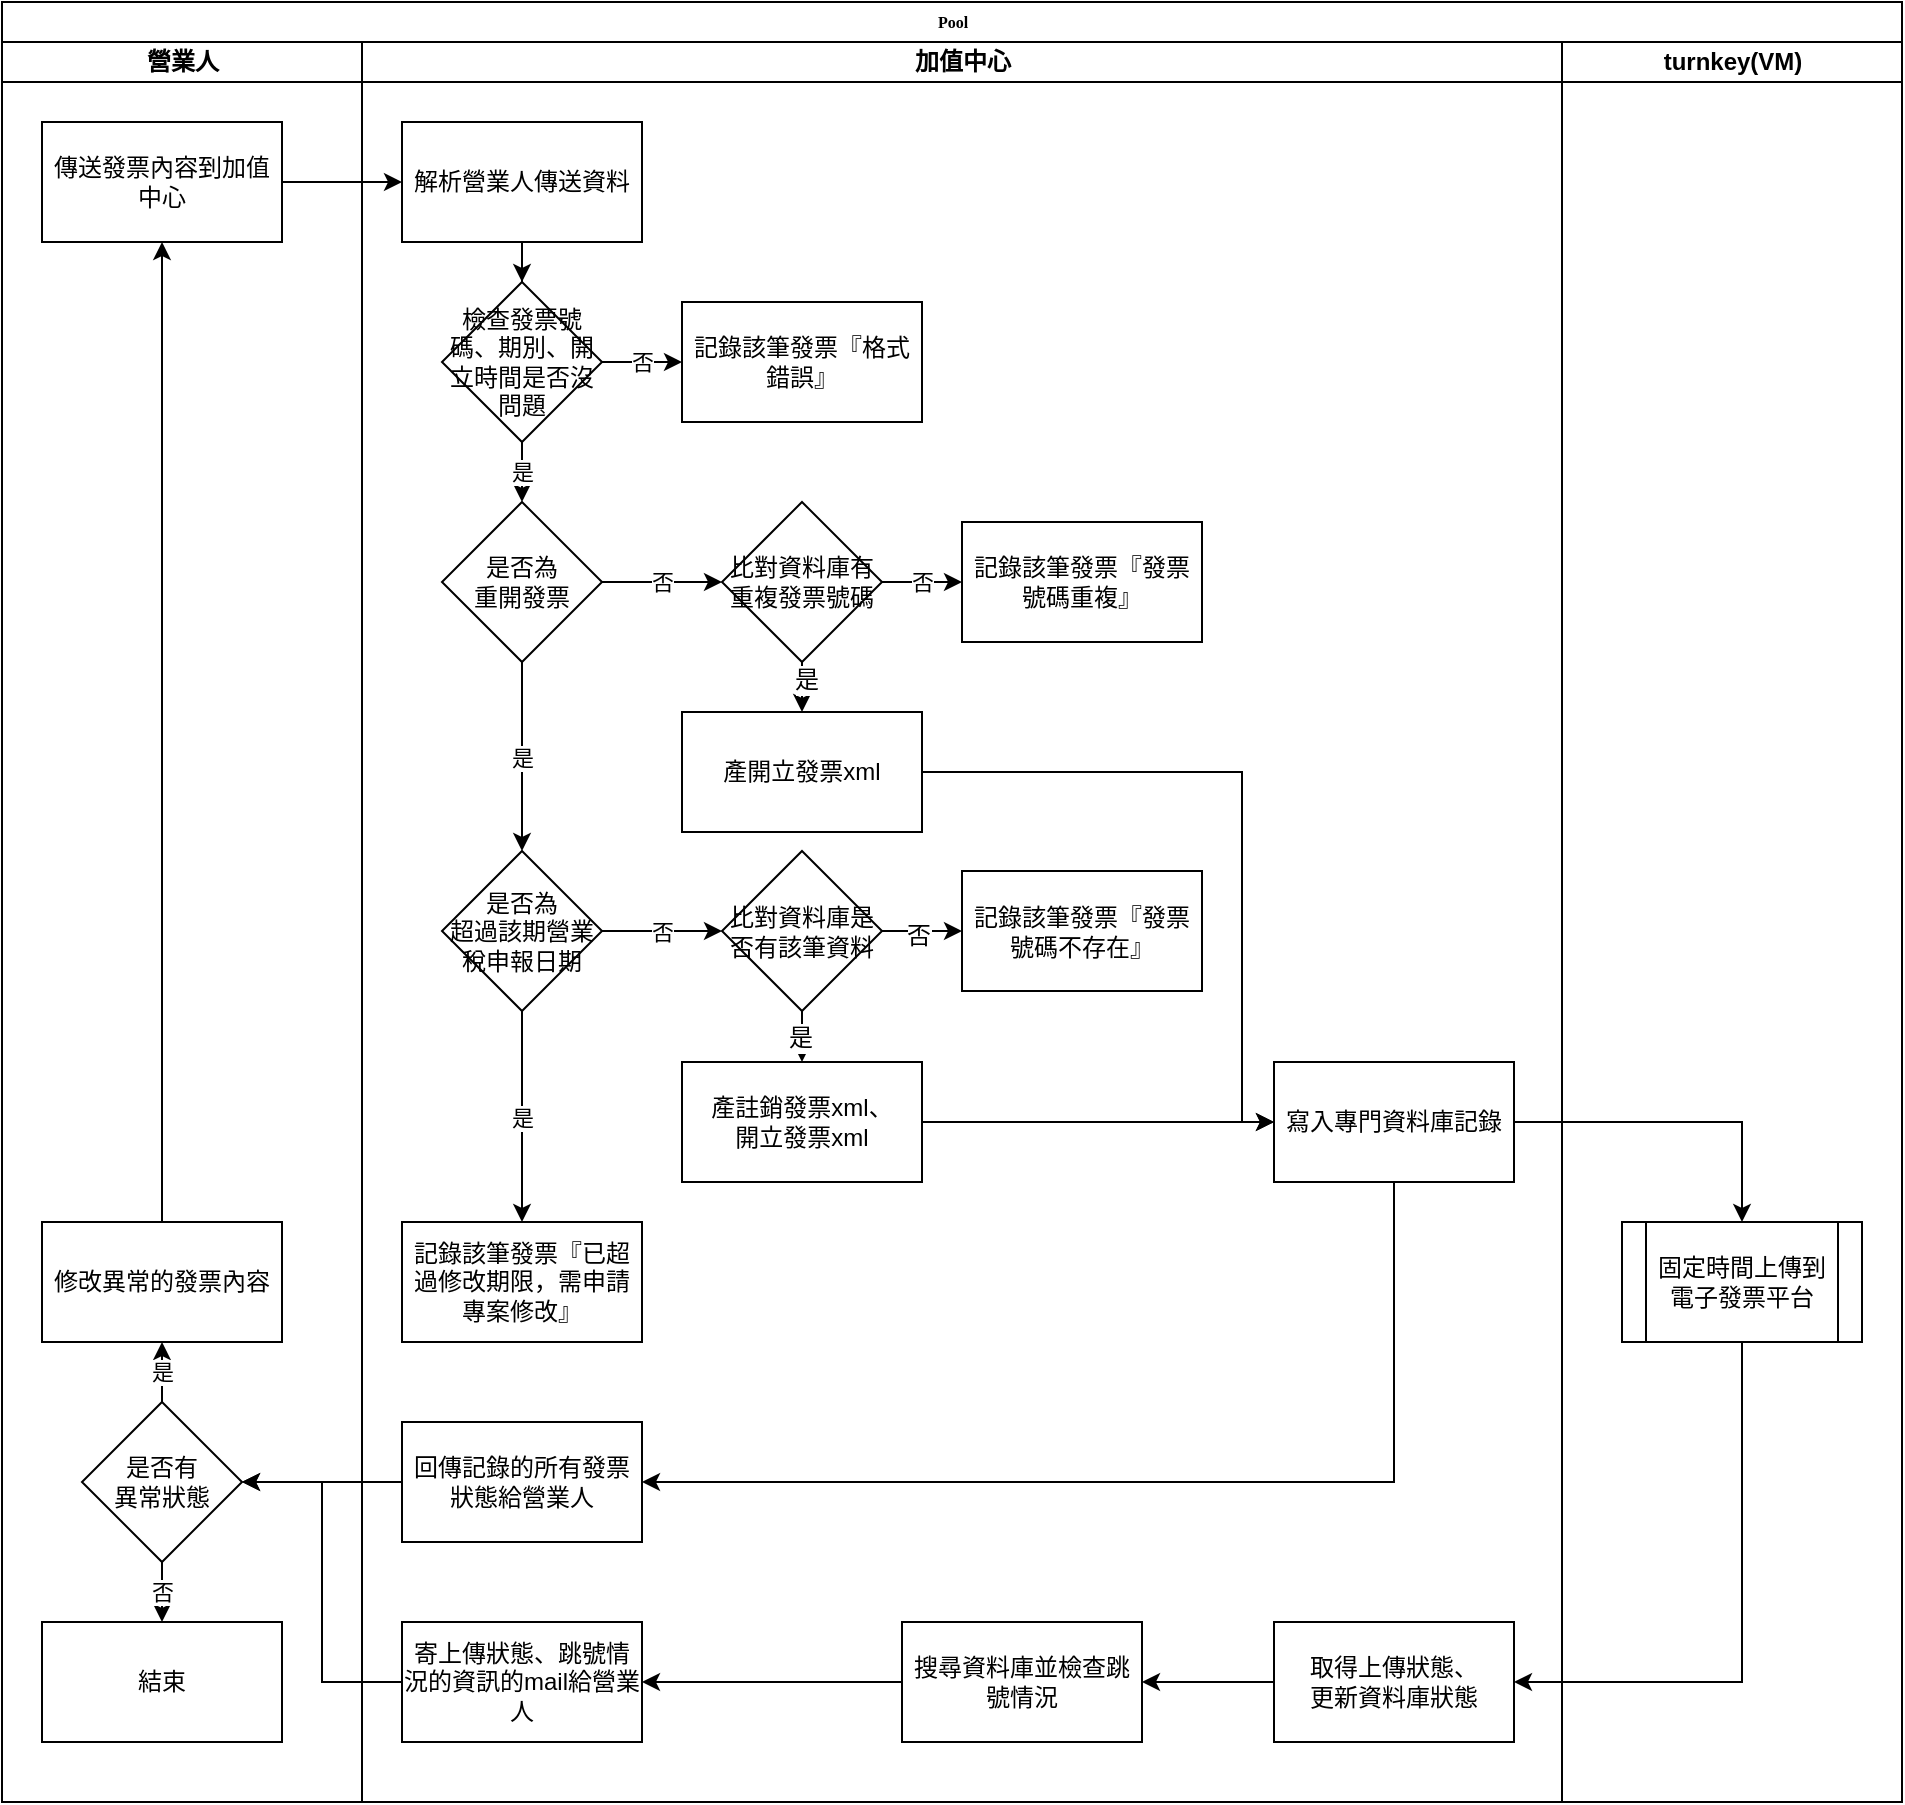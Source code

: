 <mxfile version="12.9.8" pages="5"><diagram id="g6AkhzEowUlRTLhLWxdR" name="加值中心上傳流程(目前未使用)"><mxGraphModel dx="1038" dy="548" grid="1" gridSize="10" guides="1" tooltips="1" connect="1" arrows="1" fold="1" page="1" pageScale="1" pageWidth="826" pageHeight="1169" math="0" shadow="0"><root><mxCell id="n5ZgqRKSpuOci5km3ggL-0"/><mxCell id="n5ZgqRKSpuOci5km3ggL-1" parent="n5ZgqRKSpuOci5km3ggL-0"/><mxCell id="n5ZgqRKSpuOci5km3ggL-2" value="Pool" style="swimlane;html=1;childLayout=stackLayout;startSize=20;rounded=0;shadow=0;labelBackgroundColor=none;strokeColor=#000000;strokeWidth=1;fillColor=#ffffff;fontFamily=Verdana;fontSize=8;fontColor=#000000;align=center;" parent="n5ZgqRKSpuOci5km3ggL-1" vertex="1"><mxGeometry x="70" y="80" width="950" height="900" as="geometry"/></mxCell><mxCell id="n5ZgqRKSpuOci5km3ggL-3" value="營業人" style="swimlane;html=1;startSize=20;" parent="n5ZgqRKSpuOci5km3ggL-2" vertex="1"><mxGeometry y="20" width="180" height="880" as="geometry"/></mxCell><mxCell id="n5ZgqRKSpuOci5km3ggL-40" value="傳送發票內容到加值中心" style="rounded=0;whiteSpace=wrap;html=1;" parent="n5ZgqRKSpuOci5km3ggL-3" vertex="1"><mxGeometry x="20" y="40" width="120" height="60" as="geometry"/></mxCell><mxCell id="n5ZgqRKSpuOci5km3ggL-56" value="是" style="edgeStyle=orthogonalEdgeStyle;rounded=0;html=1;entryX=0.5;entryY=1;jettySize=auto;orthogonalLoop=1;" parent="n5ZgqRKSpuOci5km3ggL-3" source="n5ZgqRKSpuOci5km3ggL-54" target="n5ZgqRKSpuOci5km3ggL-55" edge="1"><mxGeometry relative="1" as="geometry"/></mxCell><mxCell id="n5ZgqRKSpuOci5km3ggL-73" value="否" style="edgeStyle=orthogonalEdgeStyle;rounded=0;html=1;entryX=0.5;entryY=0;jettySize=auto;orthogonalLoop=1;" parent="n5ZgqRKSpuOci5km3ggL-3" source="n5ZgqRKSpuOci5km3ggL-54" target="n5ZgqRKSpuOci5km3ggL-70" edge="1"><mxGeometry relative="1" as="geometry"/></mxCell><mxCell id="n5ZgqRKSpuOci5km3ggL-54" value="&lt;div&gt;是否有&lt;/div&gt;&lt;div&gt;異常狀態&lt;/div&gt;" style="rhombus;whiteSpace=wrap;html=1;" parent="n5ZgqRKSpuOci5km3ggL-3" vertex="1"><mxGeometry x="40" y="680" width="80" height="80" as="geometry"/></mxCell><mxCell id="n5ZgqRKSpuOci5km3ggL-57" style="edgeStyle=orthogonalEdgeStyle;rounded=0;html=1;entryX=0.5;entryY=1;jettySize=auto;orthogonalLoop=1;" parent="n5ZgqRKSpuOci5km3ggL-3" source="n5ZgqRKSpuOci5km3ggL-55" target="n5ZgqRKSpuOci5km3ggL-40" edge="1"><mxGeometry relative="1" as="geometry"/></mxCell><mxCell id="n5ZgqRKSpuOci5km3ggL-55" value="修改異常的發票內容" style="rounded=0;whiteSpace=wrap;html=1;" parent="n5ZgqRKSpuOci5km3ggL-3" vertex="1"><mxGeometry x="20" y="590" width="120" height="60" as="geometry"/></mxCell><mxCell id="n5ZgqRKSpuOci5km3ggL-70" value="&lt;div&gt;結束&lt;/div&gt;" style="rounded=0;whiteSpace=wrap;html=1;" parent="n5ZgqRKSpuOci5km3ggL-3" vertex="1"><mxGeometry x="20" y="790" width="120" height="60" as="geometry"/></mxCell><mxCell id="n5ZgqRKSpuOci5km3ggL-11" value="加值中心" style="swimlane;html=1;startSize=20;" parent="n5ZgqRKSpuOci5km3ggL-2" vertex="1"><mxGeometry x="180" y="20" width="600" height="880" as="geometry"/></mxCell><mxCell id="n5ZgqRKSpuOci5km3ggL-22" style="edgeStyle=orthogonalEdgeStyle;rounded=0;html=1;entryX=0.5;entryY=0;jettySize=auto;orthogonalLoop=1;" parent="n5ZgqRKSpuOci5km3ggL-11" source="n5ZgqRKSpuOci5km3ggL-41" target="n5ZgqRKSpuOci5km3ggL-9" edge="1"><mxGeometry relative="1" as="geometry"/></mxCell><mxCell id="n5ZgqRKSpuOci5km3ggL-41" value="解析營業人傳送資料" style="rounded=0;whiteSpace=wrap;html=1;" parent="n5ZgqRKSpuOci5km3ggL-11" vertex="1"><mxGeometry x="20" y="40" width="120" height="60" as="geometry"/></mxCell><mxCell id="n5ZgqRKSpuOci5km3ggL-15" value="否" style="edgeStyle=orthogonalEdgeStyle;rounded=0;html=1;entryX=0;entryY=0.5;jettySize=auto;orthogonalLoop=1;" parent="n5ZgqRKSpuOci5km3ggL-11" source="n5ZgqRKSpuOci5km3ggL-42" target="n5ZgqRKSpuOci5km3ggL-8" edge="1"><mxGeometry relative="1" as="geometry"/></mxCell><mxCell id="n5ZgqRKSpuOci5km3ggL-25" value="是" style="edgeStyle=orthogonalEdgeStyle;rounded=0;html=1;entryX=0.5;entryY=0;jettySize=auto;orthogonalLoop=1;" parent="n5ZgqRKSpuOci5km3ggL-11" source="n5ZgqRKSpuOci5km3ggL-42" target="n5ZgqRKSpuOci5km3ggL-46" edge="1"><mxGeometry relative="1" as="geometry"/></mxCell><mxCell id="n5ZgqRKSpuOci5km3ggL-42" value="&lt;div&gt;是否為&lt;/div&gt;&lt;div&gt;重開發票&lt;/div&gt;" style="rhombus;whiteSpace=wrap;html=1;" parent="n5ZgqRKSpuOci5km3ggL-11" vertex="1"><mxGeometry x="40" y="230" width="80" height="80" as="geometry"/></mxCell><mxCell id="n5ZgqRKSpuOci5km3ggL-50" style="edgeStyle=orthogonalEdgeStyle;rounded=0;html=1;entryX=0;entryY=0.5;jettySize=auto;orthogonalLoop=1;" parent="n5ZgqRKSpuOci5km3ggL-11" source="n5ZgqRKSpuOci5km3ggL-44" target="n5ZgqRKSpuOci5km3ggL-10" edge="1"><mxGeometry relative="1" as="geometry"><Array as="points"><mxPoint x="440" y="365"/><mxPoint x="440" y="540"/></Array></mxGeometry></mxCell><mxCell id="n5ZgqRKSpuOci5km3ggL-44" value="產開立發票xml" style="rounded=0;whiteSpace=wrap;html=1;" parent="n5ZgqRKSpuOci5km3ggL-11" vertex="1"><mxGeometry x="160" y="335" width="120" height="60" as="geometry"/></mxCell><mxCell id="n5ZgqRKSpuOci5km3ggL-45" value="&lt;div&gt;產註銷發票xml、&lt;/div&gt;&lt;div&gt;開立發票xml&lt;/div&gt;" style="rounded=0;whiteSpace=wrap;html=1;" parent="n5ZgqRKSpuOci5km3ggL-11" vertex="1"><mxGeometry x="160" y="510" width="120" height="60" as="geometry"/></mxCell><mxCell id="n5ZgqRKSpuOci5km3ggL-26" value="否" style="edgeStyle=orthogonalEdgeStyle;rounded=0;html=1;entryX=0;entryY=0.5;jettySize=auto;orthogonalLoop=1;" parent="n5ZgqRKSpuOci5km3ggL-11" source="n5ZgqRKSpuOci5km3ggL-46" target="n5ZgqRKSpuOci5km3ggL-19" edge="1"><mxGeometry relative="1" as="geometry"/></mxCell><mxCell id="n5ZgqRKSpuOci5km3ggL-27" value="是" style="edgeStyle=orthogonalEdgeStyle;rounded=0;html=1;entryX=0.5;entryY=0;jettySize=auto;orthogonalLoop=1;" parent="n5ZgqRKSpuOci5km3ggL-11" source="n5ZgqRKSpuOci5km3ggL-46" target="n5ZgqRKSpuOci5km3ggL-4" edge="1"><mxGeometry relative="1" as="geometry"/></mxCell><mxCell id="n5ZgqRKSpuOci5km3ggL-46" value="&lt;div&gt;是否為&lt;/div&gt;&lt;div&gt;超過該期營業稅申報日期&lt;br&gt;&lt;/div&gt;" style="rhombus;whiteSpace=wrap;html=1;" parent="n5ZgqRKSpuOci5km3ggL-11" vertex="1"><mxGeometry x="40" y="404.5" width="80" height="80" as="geometry"/></mxCell><mxCell id="n5ZgqRKSpuOci5km3ggL-4" value="&lt;div&gt;記錄該筆發票『已超過修改期限，需申請專案修改』&lt;/div&gt;" style="rounded=0;whiteSpace=wrap;html=1;" parent="n5ZgqRKSpuOci5km3ggL-11" vertex="1"><mxGeometry x="20" y="590" width="120" height="60" as="geometry"/></mxCell><mxCell id="n5ZgqRKSpuOci5km3ggL-36" value="否" style="edgeStyle=orthogonalEdgeStyle;rounded=0;html=1;entryX=0;entryY=0.5;jettySize=auto;orthogonalLoop=1;" parent="n5ZgqRKSpuOci5km3ggL-11" source="n5ZgqRKSpuOci5km3ggL-8" target="n5ZgqRKSpuOci5km3ggL-16" edge="1"><mxGeometry relative="1" as="geometry"/></mxCell><mxCell id="n5ZgqRKSpuOci5km3ggL-43" style="edgeStyle=orthogonalEdgeStyle;rounded=0;html=1;exitX=0.5;exitY=1;entryX=0.5;entryY=0;jettySize=auto;orthogonalLoop=1;" parent="n5ZgqRKSpuOci5km3ggL-11" source="n5ZgqRKSpuOci5km3ggL-8" target="n5ZgqRKSpuOci5km3ggL-44" edge="1"><mxGeometry relative="1" as="geometry"/></mxCell><mxCell id="n5ZgqRKSpuOci5km3ggL-48" value="是" style="text;html=1;resizable=0;points=[];align=center;verticalAlign=middle;labelBackgroundColor=#ffffff;" parent="n5ZgqRKSpuOci5km3ggL-43" vertex="1" connectable="0"><mxGeometry x="-0.333" y="2" relative="1" as="geometry"><mxPoint as="offset"/></mxGeometry></mxCell><mxCell id="n5ZgqRKSpuOci5km3ggL-8" value="比對資料庫有重複發票號碼" style="rhombus;whiteSpace=wrap;html=1;" parent="n5ZgqRKSpuOci5km3ggL-11" vertex="1"><mxGeometry x="180" y="230" width="80" height="80" as="geometry"/></mxCell><mxCell id="n5ZgqRKSpuOci5km3ggL-14" value="否" style="edgeStyle=orthogonalEdgeStyle;rounded=0;html=1;entryX=0;entryY=0.5;jettySize=auto;orthogonalLoop=1;" parent="n5ZgqRKSpuOci5km3ggL-11" source="n5ZgqRKSpuOci5km3ggL-9" target="n5ZgqRKSpuOci5km3ggL-13" edge="1"><mxGeometry relative="1" as="geometry"/></mxCell><mxCell id="n5ZgqRKSpuOci5km3ggL-24" value="是" style="edgeStyle=orthogonalEdgeStyle;rounded=0;html=1;entryX=0.5;entryY=0;jettySize=auto;orthogonalLoop=1;" parent="n5ZgqRKSpuOci5km3ggL-11" source="n5ZgqRKSpuOci5km3ggL-9" target="n5ZgqRKSpuOci5km3ggL-42" edge="1"><mxGeometry relative="1" as="geometry"/></mxCell><mxCell id="n5ZgqRKSpuOci5km3ggL-9" value="檢查發票號碼、期別、開立時間是否沒問題" style="rhombus;whiteSpace=wrap;html=1;" parent="n5ZgqRKSpuOci5km3ggL-11" vertex="1"><mxGeometry x="40" y="120" width="80" height="80" as="geometry"/></mxCell><mxCell id="n5ZgqRKSpuOci5km3ggL-75" style="edgeStyle=orthogonalEdgeStyle;rounded=0;html=1;entryX=1;entryY=0.5;jettySize=auto;orthogonalLoop=1;exitX=0.5;exitY=1;" parent="n5ZgqRKSpuOci5km3ggL-11" source="n5ZgqRKSpuOci5km3ggL-10" target="n5ZgqRKSpuOci5km3ggL-52" edge="1"><mxGeometry relative="1" as="geometry"/></mxCell><mxCell id="n5ZgqRKSpuOci5km3ggL-10" value="寫入專門資料庫記錄" style="rounded=0;whiteSpace=wrap;html=1;" parent="n5ZgqRKSpuOci5km3ggL-11" vertex="1"><mxGeometry x="456" y="510" width="120" height="60" as="geometry"/></mxCell><mxCell id="n5ZgqRKSpuOci5km3ggL-68" style="edgeStyle=orthogonalEdgeStyle;rounded=0;html=1;entryX=1;entryY=0.5;jettySize=auto;orthogonalLoop=1;" parent="n5ZgqRKSpuOci5km3ggL-11" source="n5ZgqRKSpuOci5km3ggL-12" target="n5ZgqRKSpuOci5km3ggL-67" edge="1"><mxGeometry relative="1" as="geometry"/></mxCell><mxCell id="n5ZgqRKSpuOci5km3ggL-12" value="&lt;div&gt;取得上傳狀態、&lt;/div&gt;&lt;div&gt;更新資料庫狀態&lt;/div&gt;" style="rounded=0;whiteSpace=wrap;html=1;" parent="n5ZgqRKSpuOci5km3ggL-11" vertex="1"><mxGeometry x="456" y="790" width="120" height="60" as="geometry"/></mxCell><mxCell id="n5ZgqRKSpuOci5km3ggL-13" value="&lt;div&gt;記錄該筆發票『格式錯誤』&lt;/div&gt;" style="rounded=0;whiteSpace=wrap;html=1;" parent="n5ZgqRKSpuOci5km3ggL-11" vertex="1"><mxGeometry x="160" y="130" width="120" height="60" as="geometry"/></mxCell><mxCell id="n5ZgqRKSpuOci5km3ggL-16" value="記錄該筆發票『發票號碼重複』" style="rounded=0;whiteSpace=wrap;html=1;" parent="n5ZgqRKSpuOci5km3ggL-11" vertex="1"><mxGeometry x="300" y="240" width="120" height="60" as="geometry"/></mxCell><mxCell id="n5ZgqRKSpuOci5km3ggL-38" style="edgeStyle=orthogonalEdgeStyle;rounded=0;html=1;entryX=0;entryY=0.5;jettySize=auto;orthogonalLoop=1;" parent="n5ZgqRKSpuOci5km3ggL-11" source="n5ZgqRKSpuOci5km3ggL-19" target="n5ZgqRKSpuOci5km3ggL-20" edge="1"><mxGeometry relative="1" as="geometry"/></mxCell><mxCell id="n5ZgqRKSpuOci5km3ggL-47" value="否" style="text;html=1;resizable=0;points=[];align=center;verticalAlign=middle;labelBackgroundColor=#ffffff;" parent="n5ZgqRKSpuOci5km3ggL-38" vertex="1" connectable="0"><mxGeometry x="0.012" y="-4" relative="1" as="geometry"><mxPoint x="-2" y="-2" as="offset"/></mxGeometry></mxCell><mxCell id="n5ZgqRKSpuOci5km3ggL-39" style="edgeStyle=orthogonalEdgeStyle;rounded=0;html=1;entryX=0.5;entryY=0;jettySize=auto;orthogonalLoop=1;" parent="n5ZgqRKSpuOci5km3ggL-11" source="n5ZgqRKSpuOci5km3ggL-19" target="n5ZgqRKSpuOci5km3ggL-45" edge="1"><mxGeometry relative="1" as="geometry"/></mxCell><mxCell id="n5ZgqRKSpuOci5km3ggL-49" value="是" style="text;html=1;resizable=0;points=[];align=center;verticalAlign=middle;labelBackgroundColor=#ffffff;" parent="n5ZgqRKSpuOci5km3ggL-39" vertex="1" connectable="0"><mxGeometry x="0.531" y="-1" relative="1" as="geometry"><mxPoint y="1" as="offset"/></mxGeometry></mxCell><mxCell id="n5ZgqRKSpuOci5km3ggL-19" value="比對資料庫是否有該筆資料" style="rhombus;whiteSpace=wrap;html=1;" parent="n5ZgqRKSpuOci5km3ggL-11" vertex="1"><mxGeometry x="180" y="404.5" width="80" height="80" as="geometry"/></mxCell><mxCell id="n5ZgqRKSpuOci5km3ggL-20" value="記錄該筆發票『發票號碼不存在』" style="rounded=0;whiteSpace=wrap;html=1;" parent="n5ZgqRKSpuOci5km3ggL-11" vertex="1"><mxGeometry x="300" y="414.5" width="120" height="60" as="geometry"/></mxCell><mxCell id="n5ZgqRKSpuOci5km3ggL-52" value="回傳記錄的所有發票狀態給營業人" style="rounded=0;whiteSpace=wrap;html=1;" parent="n5ZgqRKSpuOci5km3ggL-11" vertex="1"><mxGeometry x="20" y="690" width="120" height="60" as="geometry"/></mxCell><mxCell id="n5ZgqRKSpuOci5km3ggL-51" style="edgeStyle=orthogonalEdgeStyle;rounded=0;html=1;entryX=0;entryY=0.5;jettySize=auto;orthogonalLoop=1;" parent="n5ZgqRKSpuOci5km3ggL-11" source="n5ZgqRKSpuOci5km3ggL-45" target="n5ZgqRKSpuOci5km3ggL-10" edge="1"><mxGeometry relative="1" as="geometry"/></mxCell><mxCell id="n5ZgqRKSpuOci5km3ggL-74" style="edgeStyle=orthogonalEdgeStyle;rounded=0;html=1;entryX=1;entryY=0.5;jettySize=auto;orthogonalLoop=1;" parent="n5ZgqRKSpuOci5km3ggL-11" source="n5ZgqRKSpuOci5km3ggL-67" target="n5ZgqRKSpuOci5km3ggL-69" edge="1"><mxGeometry relative="1" as="geometry"/></mxCell><mxCell id="n5ZgqRKSpuOci5km3ggL-67" value="搜尋資料庫並檢查跳號情況" style="rounded=0;whiteSpace=wrap;html=1;" parent="n5ZgqRKSpuOci5km3ggL-11" vertex="1"><mxGeometry x="270" y="790" width="120" height="60" as="geometry"/></mxCell><mxCell id="n5ZgqRKSpuOci5km3ggL-69" value="寄上傳狀態、跳號情況的資訊的mail給營業人" style="rounded=0;whiteSpace=wrap;html=1;" parent="n5ZgqRKSpuOci5km3ggL-11" vertex="1"><mxGeometry x="20" y="790" width="120" height="60" as="geometry"/></mxCell><mxCell id="n5ZgqRKSpuOci5km3ggL-23" value="&lt;div&gt;turnkey(VM)&lt;/div&gt;" style="swimlane;html=1;startSize=20;" parent="n5ZgqRKSpuOci5km3ggL-2" vertex="1"><mxGeometry x="780" y="20" width="170" height="880" as="geometry"/></mxCell><mxCell id="n5ZgqRKSpuOci5km3ggL-6" value="固定時間上傳到電子發票平台" style="shape=process;whiteSpace=wrap;html=1;backgroundOutline=1;" parent="n5ZgqRKSpuOci5km3ggL-23" vertex="1"><mxGeometry x="30" y="590" width="120" height="60" as="geometry"/></mxCell><mxCell id="n5ZgqRKSpuOci5km3ggL-21" style="edgeStyle=orthogonalEdgeStyle;rounded=0;html=1;entryX=0;entryY=0.5;jettySize=auto;orthogonalLoop=1;" parent="n5ZgqRKSpuOci5km3ggL-2" source="n5ZgqRKSpuOci5km3ggL-40" target="n5ZgqRKSpuOci5km3ggL-41" edge="1"><mxGeometry relative="1" as="geometry"/></mxCell><mxCell id="n5ZgqRKSpuOci5km3ggL-63" style="edgeStyle=orthogonalEdgeStyle;rounded=0;html=1;entryX=0.5;entryY=0;jettySize=auto;orthogonalLoop=1;exitX=1;exitY=0.5;" parent="n5ZgqRKSpuOci5km3ggL-2" source="n5ZgqRKSpuOci5km3ggL-10" target="n5ZgqRKSpuOci5km3ggL-6" edge="1"><mxGeometry relative="1" as="geometry"/></mxCell><mxCell id="n5ZgqRKSpuOci5km3ggL-64" style="edgeStyle=orthogonalEdgeStyle;rounded=0;html=1;entryX=1;entryY=0.5;jettySize=auto;orthogonalLoop=1;exitX=0.5;exitY=1;" parent="n5ZgqRKSpuOci5km3ggL-2" source="n5ZgqRKSpuOci5km3ggL-6" target="n5ZgqRKSpuOci5km3ggL-12" edge="1"><mxGeometry relative="1" as="geometry"/></mxCell><mxCell id="n5ZgqRKSpuOci5km3ggL-71" style="edgeStyle=orthogonalEdgeStyle;rounded=0;html=1;entryX=1;entryY=0.5;jettySize=auto;orthogonalLoop=1;" parent="n5ZgqRKSpuOci5km3ggL-2" source="n5ZgqRKSpuOci5km3ggL-69" target="n5ZgqRKSpuOci5km3ggL-54" edge="1"><mxGeometry relative="1" as="geometry"/></mxCell><mxCell id="n5ZgqRKSpuOci5km3ggL-72" style="edgeStyle=orthogonalEdgeStyle;rounded=0;html=1;jettySize=auto;orthogonalLoop=1;" parent="n5ZgqRKSpuOci5km3ggL-1" source="n5ZgqRKSpuOci5km3ggL-52" edge="1"><mxGeometry relative="1" as="geometry"><mxPoint x="190" y="820" as="targetPoint"/></mxGeometry></mxCell></root></mxGraphModel></diagram><diagram id="aRSdZLKrL1O1no0yOIx3" name="發票中獎處理流程-去商務邏輯"><mxGraphModel dx="1038" dy="548" grid="1" gridSize="10" guides="1" tooltips="1" connect="1" arrows="1" fold="1" page="1" pageScale="1" pageWidth="827" pageHeight="1169" math="0" shadow="0"><root><mxCell id="t-QXUOWrWaXAMRuEphQa-0"/><mxCell id="t-QXUOWrWaXAMRuEphQa-1" parent="t-QXUOWrWaXAMRuEphQa-0"/><mxCell id="t-QXUOWrWaXAMRuEphQa-2" value="Pool" style="swimlane;html=1;childLayout=stackLayout;startSize=20;rounded=0;shadow=0;labelBackgroundColor=none;strokeColor=#000000;strokeWidth=1;fillColor=#ffffff;fontFamily=Verdana;fontSize=8;fontColor=#000000;align=center;" vertex="1" parent="t-QXUOWrWaXAMRuEphQa-1"><mxGeometry x="70" y="40" width="470" height="640" as="geometry"/></mxCell><mxCell id="t-QXUOWrWaXAMRuEphQa-42" value="營業人" style="swimlane;html=1;startSize=20;" vertex="1" parent="t-QXUOWrWaXAMRuEphQa-2"><mxGeometry y="20" width="300" height="620" as="geometry"/></mxCell><mxCell id="BDrUjqs2P3KTZMESJMY_-0" style="edgeStyle=orthogonalEdgeStyle;rounded=0;orthogonalLoop=1;jettySize=auto;html=1;entryX=0.5;entryY=0;entryDx=0;entryDy=0;strokeWidth=2;" edge="1" parent="t-QXUOWrWaXAMRuEphQa-42" source="TRWFpQDoAaXy4QZDPodL-0" target="iKYj3uL9kLvaAFLoBvQN-0"><mxGeometry relative="1" as="geometry"/></mxCell><mxCell id="RNvlN2pdUai44ADNaTHw-8" value="" style="edgeStyle=orthogonalEdgeStyle;rounded=0;orthogonalLoop=1;jettySize=auto;html=1;strokeWidth=2;" edge="1" parent="t-QXUOWrWaXAMRuEphQa-42" source="RNvlN2pdUai44ADNaTHw-0" target="RNvlN2pdUai44ADNaTHw-2"><mxGeometry relative="1" as="geometry"/></mxCell><mxCell id="RNvlN2pdUai44ADNaTHw-0" value="列印出發票正本" style="rounded=1;whiteSpace=wrap;html=1;" vertex="1" parent="t-QXUOWrWaXAMRuEphQa-42"><mxGeometry x="40" y="320" width="100" height="40" as="geometry"/></mxCell><mxCell id="TRWFpQDoAaXy4QZDPodL-0" value="&lt;div&gt;雙月29日到電子發票平台下載中獎清冊,並將檔案解密&lt;/div&gt;" style="shape=document;whiteSpace=wrap;html=1;boundedLbl=1;" vertex="1" parent="t-QXUOWrWaXAMRuEphQa-42"><mxGeometry x="30" y="40" width="120" height="80" as="geometry"/></mxCell><mxCell id="BDrUjqs2P3KTZMESJMY_-1" style="edgeStyle=orthogonalEdgeStyle;rounded=0;orthogonalLoop=1;jettySize=auto;html=1;entryX=0.5;entryY=0;entryDx=0;entryDy=0;strokeWidth=2;" edge="1" parent="t-QXUOWrWaXAMRuEphQa-42" source="iKYj3uL9kLvaAFLoBvQN-0" target="g2uenfK31s6X8TYv1SrY-0"><mxGeometry relative="1" as="geometry"/></mxCell><mxCell id="iKYj3uL9kLvaAFLoBvQN-0" value="分析內容取得中獎的字軌號碼" style="rounded=1;whiteSpace=wrap;html=1;" vertex="1" parent="t-QXUOWrWaXAMRuEphQa-42"><mxGeometry x="40" y="160" width="100" height="40" as="geometry"/></mxCell><mxCell id="g2uenfK31s6X8TYv1SrY-0" value="發送中獎通知，並請消費者給予寄送地址" style="rounded=1;whiteSpace=wrap;html=1;" vertex="1" parent="t-QXUOWrWaXAMRuEphQa-42"><mxGeometry x="40" y="240" width="100" height="40" as="geometry"/></mxCell><mxCell id="RNvlN2pdUai44ADNaTHw-9" value="" style="edgeStyle=orthogonalEdgeStyle;rounded=0;orthogonalLoop=1;jettySize=auto;html=1;strokeWidth=2;" edge="1" parent="t-QXUOWrWaXAMRuEphQa-42" source="RNvlN2pdUai44ADNaTHw-2" target="RNvlN2pdUai44ADNaTHw-3"><mxGeometry relative="1" as="geometry"/></mxCell><mxCell id="RNvlN2pdUai44ADNaTHw-2" value="貼上掛號用的貼紙" style="rounded=1;whiteSpace=wrap;html=1;" vertex="1" parent="t-QXUOWrWaXAMRuEphQa-42"><mxGeometry x="40" y="400" width="100" height="40" as="geometry"/></mxCell><mxCell id="RNvlN2pdUai44ADNaTHw-12" style="edgeStyle=orthogonalEdgeStyle;rounded=0;orthogonalLoop=1;jettySize=auto;html=1;entryX=0.5;entryY=0;entryDx=0;entryDy=0;strokeWidth=2;" edge="1" parent="t-QXUOWrWaXAMRuEphQa-42" source="RNvlN2pdUai44ADNaTHw-3" target="RNvlN2pdUai44ADNaTHw-4"><mxGeometry relative="1" as="geometry"/></mxCell><mxCell id="RNvlN2pdUai44ADNaTHw-3" value="紀錄掛號貼紙的編號，方便追查" style="rounded=1;whiteSpace=wrap;html=1;" vertex="1" parent="t-QXUOWrWaXAMRuEphQa-42"><mxGeometry x="40" y="484.5" width="100" height="40" as="geometry"/></mxCell><mxCell id="RNvlN2pdUai44ADNaTHw-7" value="" style="edgeStyle=orthogonalEdgeStyle;rounded=0;orthogonalLoop=1;jettySize=auto;html=1;strokeWidth=2;" edge="1" parent="t-QXUOWrWaXAMRuEphQa-42" source="RNvlN2pdUai44ADNaTHw-4" target="RNvlN2pdUai44ADNaTHw-6"><mxGeometry relative="1" as="geometry"/></mxCell><mxCell id="RNvlN2pdUai44ADNaTHw-4" value="寄出發票正本" style="rounded=1;whiteSpace=wrap;html=1;" vertex="1" parent="t-QXUOWrWaXAMRuEphQa-42"><mxGeometry x="40" y="560" width="100" height="40" as="geometry"/></mxCell><mxCell id="RNvlN2pdUai44ADNaTHw-6" value="結束" style="rounded=1;whiteSpace=wrap;html=1;" vertex="1" parent="t-QXUOWrWaXAMRuEphQa-42"><mxGeometry x="190" y="560" width="100" height="40" as="geometry"/></mxCell><mxCell id="t-QXUOWrWaXAMRuEphQa-3" value="消費者" style="swimlane;html=1;startSize=20;" vertex="1" parent="t-QXUOWrWaXAMRuEphQa-2"><mxGeometry x="300" y="20" width="170" height="620" as="geometry"/></mxCell><mxCell id="BDrUjqs2P3KTZMESJMY_-2" value="給予營業人寄送地址" style="rounded=1;whiteSpace=wrap;html=1;" vertex="1" parent="t-QXUOWrWaXAMRuEphQa-3"><mxGeometry x="50" y="240" width="100" height="40" as="geometry"/></mxCell><mxCell id="BDrUjqs2P3KTZMESJMY_-5" style="edgeStyle=orthogonalEdgeStyle;rounded=0;orthogonalLoop=1;jettySize=auto;html=1;entryX=0;entryY=0.5;entryDx=0;entryDy=0;strokeWidth=2;" edge="1" parent="t-QXUOWrWaXAMRuEphQa-2" source="g2uenfK31s6X8TYv1SrY-0" target="BDrUjqs2P3KTZMESJMY_-2"><mxGeometry relative="1" as="geometry"/></mxCell><mxCell id="RNvlN2pdUai44ADNaTHw-1" style="edgeStyle=orthogonalEdgeStyle;rounded=0;orthogonalLoop=1;jettySize=auto;html=1;entryX=1;entryY=0.5;entryDx=0;entryDy=0;exitX=0.5;exitY=1;exitDx=0;exitDy=0;strokeWidth=2;" edge="1" parent="t-QXUOWrWaXAMRuEphQa-2" source="BDrUjqs2P3KTZMESJMY_-2" target="RNvlN2pdUai44ADNaTHw-0"><mxGeometry relative="1" as="geometry"/></mxCell></root></mxGraphModel></diagram><diagram id="rev_zBCGgf_NlPbZg7PB" name="turnkey-電子發票平台交互"><mxGraphModel dx="1038" dy="548" grid="1" gridSize="10" guides="1" tooltips="1" connect="1" arrows="1" fold="1" page="1" pageScale="1" pageWidth="827" pageHeight="1169" math="0" shadow="0"><root><mxCell id="9SEzh8mvK5IjSBGsjeSD-0"/><mxCell id="9SEzh8mvK5IjSBGsjeSD-1" parent="9SEzh8mvK5IjSBGsjeSD-0"/><mxCell id="9SEzh8mvK5IjSBGsjeSD-2" value="Pool" style="swimlane;html=1;childLayout=stackLayout;startSize=20;rounded=0;shadow=0;labelBackgroundColor=none;strokeColor=#000000;strokeWidth=1;fillColor=#ffffff;fontFamily=Verdana;fontSize=8;fontColor=#000000;align=center;" vertex="1" parent="9SEzh8mvK5IjSBGsjeSD-1"><mxGeometry x="70" y="40" width="560" height="570" as="geometry"/></mxCell><mxCell id="j2_pUNY2Uds5VmMK2HV8-5" style="edgeStyle=orthogonalEdgeStyle;rounded=0;orthogonalLoop=1;jettySize=auto;html=1;entryX=0;entryY=0.5;entryDx=0;entryDy=0;strokeWidth=2;" edge="1" parent="9SEzh8mvK5IjSBGsjeSD-2" source="Pa2hEi-rjAPitb8pXBft-13" target="Pa2hEi-rjAPitb8pXBft-15"><mxGeometry relative="1" as="geometry"/></mxCell><mxCell id="j2_pUNY2Uds5VmMK2HV8-9" style="edgeStyle=orthogonalEdgeStyle;rounded=0;orthogonalLoop=1;jettySize=auto;html=1;entryX=1;entryY=0.5;entryDx=0;entryDy=0;strokeWidth=2;" edge="1" parent="9SEzh8mvK5IjSBGsjeSD-2" source="Pa2hEi-rjAPitb8pXBft-17" target="Pa2hEi-rjAPitb8pXBft-9"><mxGeometry relative="1" as="geometry"/></mxCell><mxCell id="9SEzh8mvK5IjSBGsjeSD-3" value="turnkey" style="swimlane;html=1;startSize=20;" vertex="1" parent="9SEzh8mvK5IjSBGsjeSD-2"><mxGeometry y="20" width="410" height="550" as="geometry"/></mxCell><mxCell id="j2_pUNY2Uds5VmMK2HV8-16" value="" style="edgeStyle=orthogonalEdgeStyle;rounded=0;orthogonalLoop=1;jettySize=auto;html=1;strokeWidth=2;" edge="1" parent="9SEzh8mvK5IjSBGsjeSD-3" source="Pa2hEi-rjAPitb8pXBft-7" target="Pa2hEi-rjAPitb8pXBft-11"><mxGeometry relative="1" as="geometry"/></mxCell><mxCell id="j2_pUNY2Uds5VmMK2HV8-19" value="結束" style="rounded=1;whiteSpace=wrap;html=1;" vertex="1" parent="9SEzh8mvK5IjSBGsjeSD-3"><mxGeometry x="10" y="310" width="100" height="40" as="geometry"/></mxCell><mxCell id="Pa2hEi-rjAPitb8pXBft-7" value="軟體解析版本、格式有無異常" style="rounded=1;whiteSpace=wrap;html=1;" vertex="1" parent="9SEzh8mvK5IjSBGsjeSD-3"><mxGeometry x="130" y="130" width="100" height="40" as="geometry"/></mxCell><mxCell id="j2_pUNY2Uds5VmMK2HV8-0" value="" style="edgeStyle=orthogonalEdgeStyle;rounded=0;orthogonalLoop=1;jettySize=auto;html=1;strokeWidth=2;" edge="1" parent="9SEzh8mvK5IjSBGsjeSD-3" source="Pa2hEi-rjAPitb8pXBft-0" target="Pa2hEi-rjAPitb8pXBft-7"><mxGeometry relative="1" as="geometry"/></mxCell><mxCell id="Pa2hEi-rjAPitb8pXBft-0" value="&lt;div&gt;排程上傳xml&lt;/div&gt;" style="rounded=1;whiteSpace=wrap;html=1;" vertex="1" parent="9SEzh8mvK5IjSBGsjeSD-3"><mxGeometry x="130" y="50" width="100" height="40" as="geometry"/></mxCell><mxCell id="Pa2hEi-rjAPitb8pXBft-13" value="上傳" style="rounded=1;whiteSpace=wrap;html=1;" vertex="1" parent="9SEzh8mvK5IjSBGsjeSD-3"><mxGeometry x="130" y="410" width="100" height="40" as="geometry"/></mxCell><mxCell id="j2_pUNY2Uds5VmMK2HV8-21" style="edgeStyle=orthogonalEdgeStyle;rounded=0;orthogonalLoop=1;jettySize=auto;html=1;entryX=0.5;entryY=1;entryDx=0;entryDy=0;strokeWidth=2;" edge="1" parent="9SEzh8mvK5IjSBGsjeSD-3" source="Pa2hEi-rjAPitb8pXBft-9" target="j2_pUNY2Uds5VmMK2HV8-19"><mxGeometry relative="1" as="geometry"/></mxCell><mxCell id="Pa2hEi-rjAPitb8pXBft-9" value="&lt;span&gt;更新資料庫&lt;/span&gt;" style="rounded=1;whiteSpace=wrap;html=1;" vertex="1" parent="9SEzh8mvK5IjSBGsjeSD-3"><mxGeometry x="130" y="490" width="100" height="40" as="geometry"/></mxCell><mxCell id="j2_pUNY2Uds5VmMK2HV8-17" style="edgeStyle=orthogonalEdgeStyle;rounded=0;orthogonalLoop=1;jettySize=auto;html=1;entryX=0.5;entryY=0;entryDx=0;entryDy=0;entryPerimeter=0;strokeWidth=2;" edge="1" parent="9SEzh8mvK5IjSBGsjeSD-3" source="Pa2hEi-rjAPitb8pXBft-11" target="j2_pUNY2Uds5VmMK2HV8-12"><mxGeometry relative="1" as="geometry"/></mxCell><mxCell id="Pa2hEi-rjAPitb8pXBft-11" value="更新資料庫" style="rounded=1;whiteSpace=wrap;html=1;" vertex="1" parent="9SEzh8mvK5IjSBGsjeSD-3"><mxGeometry x="130" y="220" width="100" height="40" as="geometry"/></mxCell><mxCell id="j2_pUNY2Uds5VmMK2HV8-18" value="否" style="edgeStyle=orthogonalEdgeStyle;rounded=0;orthogonalLoop=1;jettySize=auto;html=1;entryX=0.5;entryY=0;entryDx=0;entryDy=0;strokeWidth=2;" edge="1" parent="9SEzh8mvK5IjSBGsjeSD-3" source="j2_pUNY2Uds5VmMK2HV8-12" target="Pa2hEi-rjAPitb8pXBft-13"><mxGeometry relative="1" as="geometry"/></mxCell><mxCell id="j2_pUNY2Uds5VmMK2HV8-20" value="是" style="edgeStyle=orthogonalEdgeStyle;rounded=0;orthogonalLoop=1;jettySize=auto;html=1;entryX=1;entryY=0.5;entryDx=0;entryDy=0;strokeWidth=2;" edge="1" parent="9SEzh8mvK5IjSBGsjeSD-3" source="j2_pUNY2Uds5VmMK2HV8-12" target="j2_pUNY2Uds5VmMK2HV8-19"><mxGeometry relative="1" as="geometry"/></mxCell><mxCell id="j2_pUNY2Uds5VmMK2HV8-12" value="是否有異常" style="strokeWidth=2;html=1;shape=mxgraph.flowchart.decision;whiteSpace=wrap;" vertex="1" parent="9SEzh8mvK5IjSBGsjeSD-3"><mxGeometry x="140" y="290" width="80" height="80" as="geometry"/></mxCell><mxCell id="9SEzh8mvK5IjSBGsjeSD-4" value="電子發票平台" style="swimlane;html=1;startSize=20;" vertex="1" parent="9SEzh8mvK5IjSBGsjeSD-2"><mxGeometry x="410" y="20" width="150" height="550" as="geometry"/></mxCell><mxCell id="j2_pUNY2Uds5VmMK2HV8-6" value="" style="edgeStyle=orthogonalEdgeStyle;rounded=0;orthogonalLoop=1;jettySize=auto;html=1;strokeWidth=2;" edge="1" parent="9SEzh8mvK5IjSBGsjeSD-4" source="Pa2hEi-rjAPitb8pXBft-15" target="Pa2hEi-rjAPitb8pXBft-17"><mxGeometry relative="1" as="geometry"/></mxCell><mxCell id="Pa2hEi-rjAPitb8pXBft-15" value="解析上傳內容有沒有異常" style="rounded=1;whiteSpace=wrap;html=1;" vertex="1" parent="9SEzh8mvK5IjSBGsjeSD-4"><mxGeometry x="34" y="410" width="100" height="40" as="geometry"/></mxCell><mxCell id="Pa2hEi-rjAPitb8pXBft-17" value="回傳結果" style="rounded=1;whiteSpace=wrap;html=1;" vertex="1" parent="9SEzh8mvK5IjSBGsjeSD-4"><mxGeometry x="34" y="490" width="100" height="40" as="geometry"/></mxCell></root></mxGraphModel></diagram><diagram id="JPSRaT70JZnnQOnegIvT" name="上傳模式"><mxGraphModel dx="1038" dy="548" grid="1" gridSize="10" guides="1" tooltips="1" connect="1" arrows="1" fold="1" page="1" pageScale="1" pageWidth="827" pageHeight="1169" math="0" shadow="0"><root><mxCell id="cg3Dk0pTNABr0-_DYkyR-0"/><mxCell id="cg3Dk0pTNABr0-_DYkyR-1" parent="cg3Dk0pTNABr0-_DYkyR-0"/><mxCell id="lPzVtB7LEXyaoD1R9Acb-0" value="Pool" style="swimlane;html=1;childLayout=stackLayout;startSize=20;rounded=0;shadow=0;labelBackgroundColor=none;strokeColor=#000000;strokeWidth=1;fillColor=#ffffff;fontFamily=Verdana;fontSize=8;fontColor=#000000;align=center;" vertex="1" parent="cg3Dk0pTNABr0-_DYkyR-1"><mxGeometry x="70" y="40" width="670" height="1110" as="geometry"/></mxCell><mxCell id="lPzVtB7LEXyaoD1R9Acb-1" value="營業人" style="swimlane;html=1;startSize=20;" vertex="1" parent="lPzVtB7LEXyaoD1R9Acb-0"><mxGeometry y="20" width="270" height="1090" as="geometry"/></mxCell><mxCell id="NKTWwGkoJ1NJmLY-YfcW-5" value="&lt;div&gt;軟體排程上傳開立發票xml(D&lt;span&gt;0501&lt;/span&gt;&lt;span&gt;)&lt;/span&gt;&lt;/div&gt;" style="rounded=1;whiteSpace=wrap;html=1;" vertex="1" parent="lPzVtB7LEXyaoD1R9Acb-1"><mxGeometry x="30" y="450" width="100" height="40" as="geometry"/></mxCell><mxCell id="NKTWwGkoJ1NJmLY-YfcW-4" value="&lt;div&gt;軟體排程上傳開立發票xml(C0401&lt;span&gt;)&lt;/span&gt;&lt;/div&gt;" style="rounded=1;whiteSpace=wrap;html=1;" vertex="1" parent="lPzVtB7LEXyaoD1R9Acb-1"><mxGeometry x="30" y="290" width="100" height="40" as="geometry"/></mxCell><mxCell id="NKTWwGkoJ1NJmLY-YfcW-3" value="&lt;div&gt;軟體排程上傳開立發票xml(C0701&lt;span&gt;)&lt;/span&gt;&lt;/div&gt;" style="rounded=1;whiteSpace=wrap;html=1;" vertex="1" parent="lPzVtB7LEXyaoD1R9Acb-1"><mxGeometry x="30" y="210" width="100" height="40" as="geometry"/></mxCell><mxCell id="NKTWwGkoJ1NJmLY-YfcW-2" value="&lt;div&gt;軟體排程上傳開立發票xml(C0701&lt;span&gt;)&lt;/span&gt;&lt;/div&gt;" style="rounded=1;whiteSpace=wrap;html=1;" vertex="1" parent="lPzVtB7LEXyaoD1R9Acb-1"><mxGeometry x="30" y="130" width="100" height="40" as="geometry"/></mxCell><mxCell id="NKTWwGkoJ1NJmLY-YfcW-1" value="&lt;div&gt;軟體排程上傳開立發票xml(C0501&lt;span&gt;)&lt;/span&gt;&lt;/div&gt;" style="rounded=1;whiteSpace=wrap;html=1;" vertex="1" parent="lPzVtB7LEXyaoD1R9Acb-1"><mxGeometry x="30" y="50" width="100" height="40" as="geometry"/></mxCell><mxCell id="NKTWwGkoJ1NJmLY-YfcW-0" value="&lt;div&gt;軟體排程上傳開立發票xml(D0401&lt;span&gt;)&lt;/span&gt;&lt;/div&gt;" style="rounded=1;whiteSpace=wrap;html=1;" vertex="1" parent="lPzVtB7LEXyaoD1R9Acb-1"><mxGeometry x="30" y="370" width="100" height="40" as="geometry"/></mxCell><mxCell id="lPzVtB7LEXyaoD1R9Acb-2" value="消費者" style="swimlane;html=1;startSize=20;" vertex="1" parent="lPzVtB7LEXyaoD1R9Acb-0"><mxGeometry x="270" y="20" width="400" height="1090" as="geometry"/></mxCell></root></mxGraphModel></diagram><diagram id="SOz1j5NJDlNBkCFm4ICU" name="第10頁"><mxGraphModel dx="1038" dy="548" grid="1" gridSize="10" guides="1" tooltips="1" connect="1" arrows="1" fold="1" page="1" pageScale="1" pageWidth="827" pageHeight="1169" math="0" shadow="0"><root><mxCell id="D_rnbHmbTTLAytp4LAE8-0"/><mxCell id="D_rnbHmbTTLAytp4LAE8-1" parent="D_rnbHmbTTLAytp4LAE8-0"/><mxCell id="XEF_7Z5IQ7JDoZzRfbPi-0" value="Pool" style="swimlane;html=1;childLayout=stackLayout;startSize=20;rounded=0;shadow=0;labelBackgroundColor=none;strokeColor=#000000;strokeWidth=1;fillColor=#ffffff;fontFamily=Verdana;fontSize=8;fontColor=#000000;align=center;" vertex="1" parent="D_rnbHmbTTLAytp4LAE8-1"><mxGeometry x="70" y="40" width="670" height="1110" as="geometry"/></mxCell><mxCell id="XEF_7Z5IQ7JDoZzRfbPi-1" value="營業人" style="swimlane;html=1;startSize=20;" vertex="1" parent="XEF_7Z5IQ7JDoZzRfbPi-0"><mxGeometry y="20" width="270" height="1090" as="geometry"/></mxCell><mxCell id="XEF_7Z5IQ7JDoZzRfbPi-2" value="消費者" style="swimlane;html=1;startSize=20;" vertex="1" parent="XEF_7Z5IQ7JDoZzRfbPi-0"><mxGeometry x="270" y="20" width="400" height="1090" as="geometry"/></mxCell></root></mxGraphModel></diagram></mxfile>